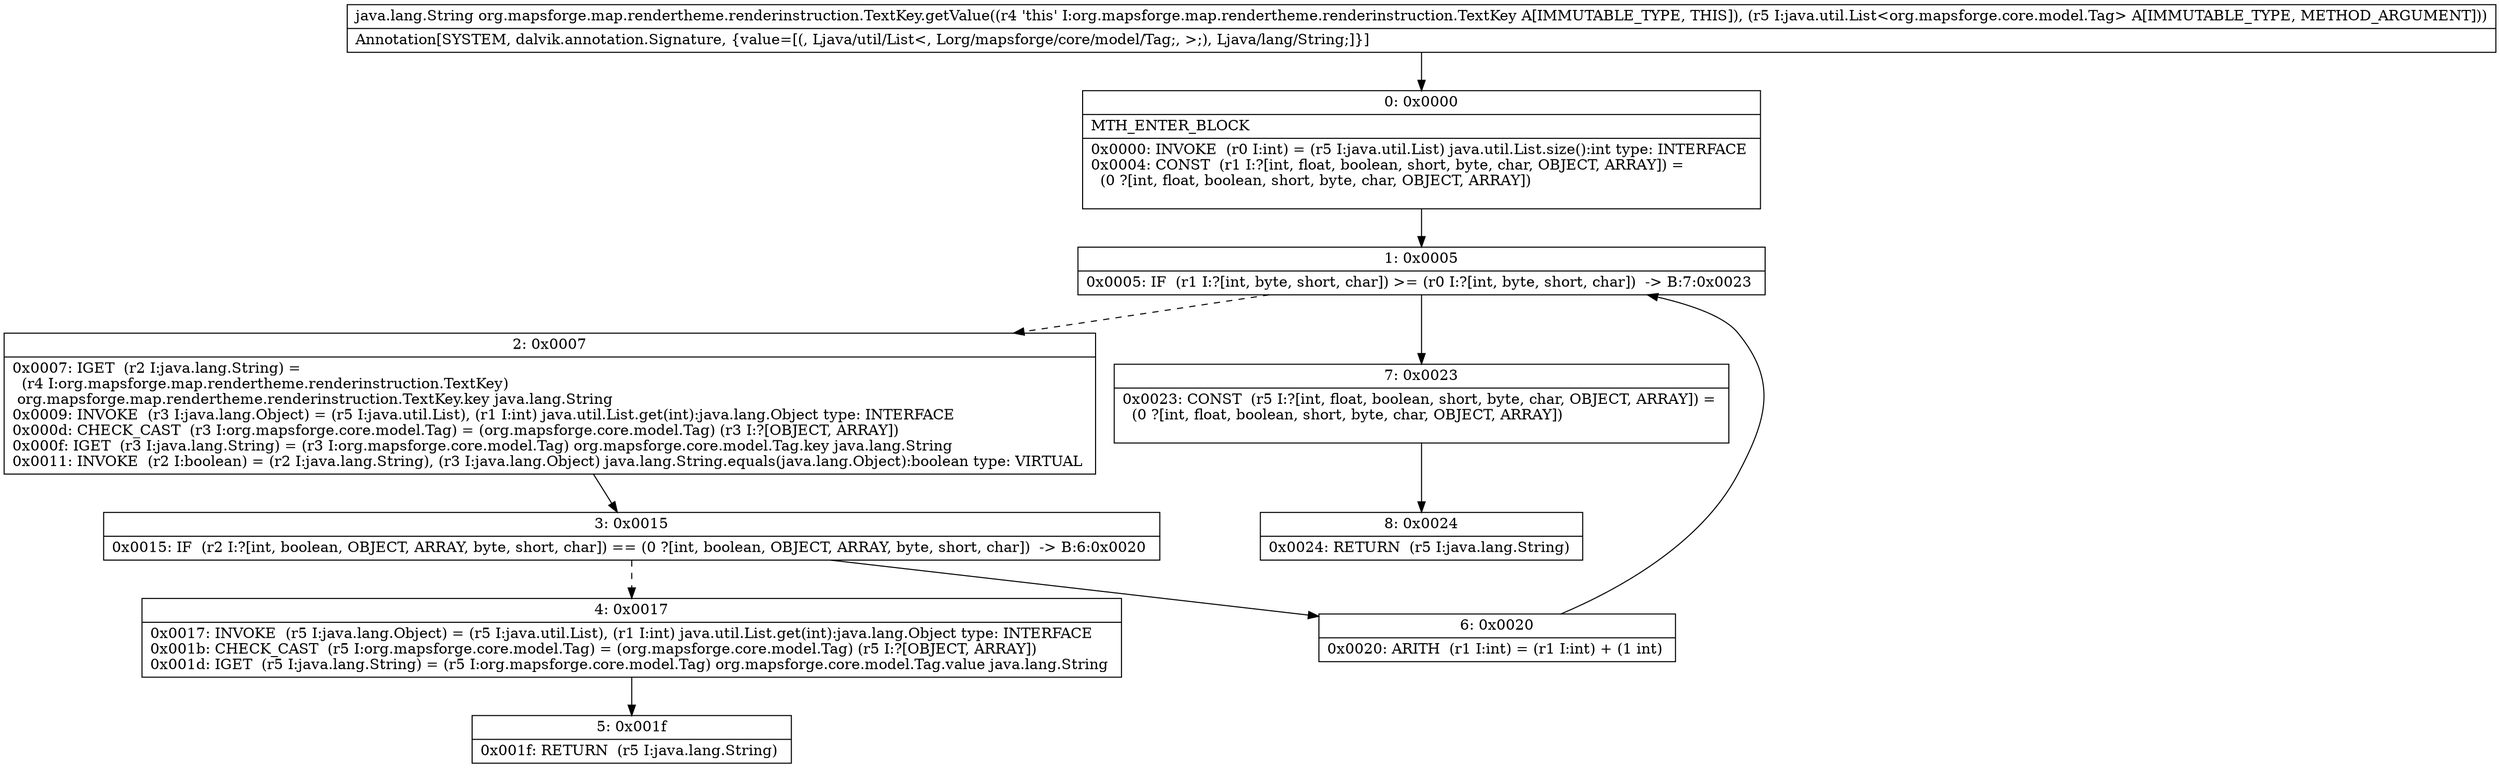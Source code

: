 digraph "CFG fororg.mapsforge.map.rendertheme.renderinstruction.TextKey.getValue(Ljava\/util\/List;)Ljava\/lang\/String;" {
Node_0 [shape=record,label="{0\:\ 0x0000|MTH_ENTER_BLOCK\l|0x0000: INVOKE  (r0 I:int) = (r5 I:java.util.List) java.util.List.size():int type: INTERFACE \l0x0004: CONST  (r1 I:?[int, float, boolean, short, byte, char, OBJECT, ARRAY]) = \l  (0 ?[int, float, boolean, short, byte, char, OBJECT, ARRAY])\l \l}"];
Node_1 [shape=record,label="{1\:\ 0x0005|0x0005: IF  (r1 I:?[int, byte, short, char]) \>= (r0 I:?[int, byte, short, char])  \-\> B:7:0x0023 \l}"];
Node_2 [shape=record,label="{2\:\ 0x0007|0x0007: IGET  (r2 I:java.lang.String) = \l  (r4 I:org.mapsforge.map.rendertheme.renderinstruction.TextKey)\l org.mapsforge.map.rendertheme.renderinstruction.TextKey.key java.lang.String \l0x0009: INVOKE  (r3 I:java.lang.Object) = (r5 I:java.util.List), (r1 I:int) java.util.List.get(int):java.lang.Object type: INTERFACE \l0x000d: CHECK_CAST  (r3 I:org.mapsforge.core.model.Tag) = (org.mapsforge.core.model.Tag) (r3 I:?[OBJECT, ARRAY]) \l0x000f: IGET  (r3 I:java.lang.String) = (r3 I:org.mapsforge.core.model.Tag) org.mapsforge.core.model.Tag.key java.lang.String \l0x0011: INVOKE  (r2 I:boolean) = (r2 I:java.lang.String), (r3 I:java.lang.Object) java.lang.String.equals(java.lang.Object):boolean type: VIRTUAL \l}"];
Node_3 [shape=record,label="{3\:\ 0x0015|0x0015: IF  (r2 I:?[int, boolean, OBJECT, ARRAY, byte, short, char]) == (0 ?[int, boolean, OBJECT, ARRAY, byte, short, char])  \-\> B:6:0x0020 \l}"];
Node_4 [shape=record,label="{4\:\ 0x0017|0x0017: INVOKE  (r5 I:java.lang.Object) = (r5 I:java.util.List), (r1 I:int) java.util.List.get(int):java.lang.Object type: INTERFACE \l0x001b: CHECK_CAST  (r5 I:org.mapsforge.core.model.Tag) = (org.mapsforge.core.model.Tag) (r5 I:?[OBJECT, ARRAY]) \l0x001d: IGET  (r5 I:java.lang.String) = (r5 I:org.mapsforge.core.model.Tag) org.mapsforge.core.model.Tag.value java.lang.String \l}"];
Node_5 [shape=record,label="{5\:\ 0x001f|0x001f: RETURN  (r5 I:java.lang.String) \l}"];
Node_6 [shape=record,label="{6\:\ 0x0020|0x0020: ARITH  (r1 I:int) = (r1 I:int) + (1 int) \l}"];
Node_7 [shape=record,label="{7\:\ 0x0023|0x0023: CONST  (r5 I:?[int, float, boolean, short, byte, char, OBJECT, ARRAY]) = \l  (0 ?[int, float, boolean, short, byte, char, OBJECT, ARRAY])\l \l}"];
Node_8 [shape=record,label="{8\:\ 0x0024|0x0024: RETURN  (r5 I:java.lang.String) \l}"];
MethodNode[shape=record,label="{java.lang.String org.mapsforge.map.rendertheme.renderinstruction.TextKey.getValue((r4 'this' I:org.mapsforge.map.rendertheme.renderinstruction.TextKey A[IMMUTABLE_TYPE, THIS]), (r5 I:java.util.List\<org.mapsforge.core.model.Tag\> A[IMMUTABLE_TYPE, METHOD_ARGUMENT]))  | Annotation[SYSTEM, dalvik.annotation.Signature, \{value=[(, Ljava\/util\/List\<, Lorg\/mapsforge\/core\/model\/Tag;, \>;), Ljava\/lang\/String;]\}]\l}"];
MethodNode -> Node_0;
Node_0 -> Node_1;
Node_1 -> Node_2[style=dashed];
Node_1 -> Node_7;
Node_2 -> Node_3;
Node_3 -> Node_4[style=dashed];
Node_3 -> Node_6;
Node_4 -> Node_5;
Node_6 -> Node_1;
Node_7 -> Node_8;
}

